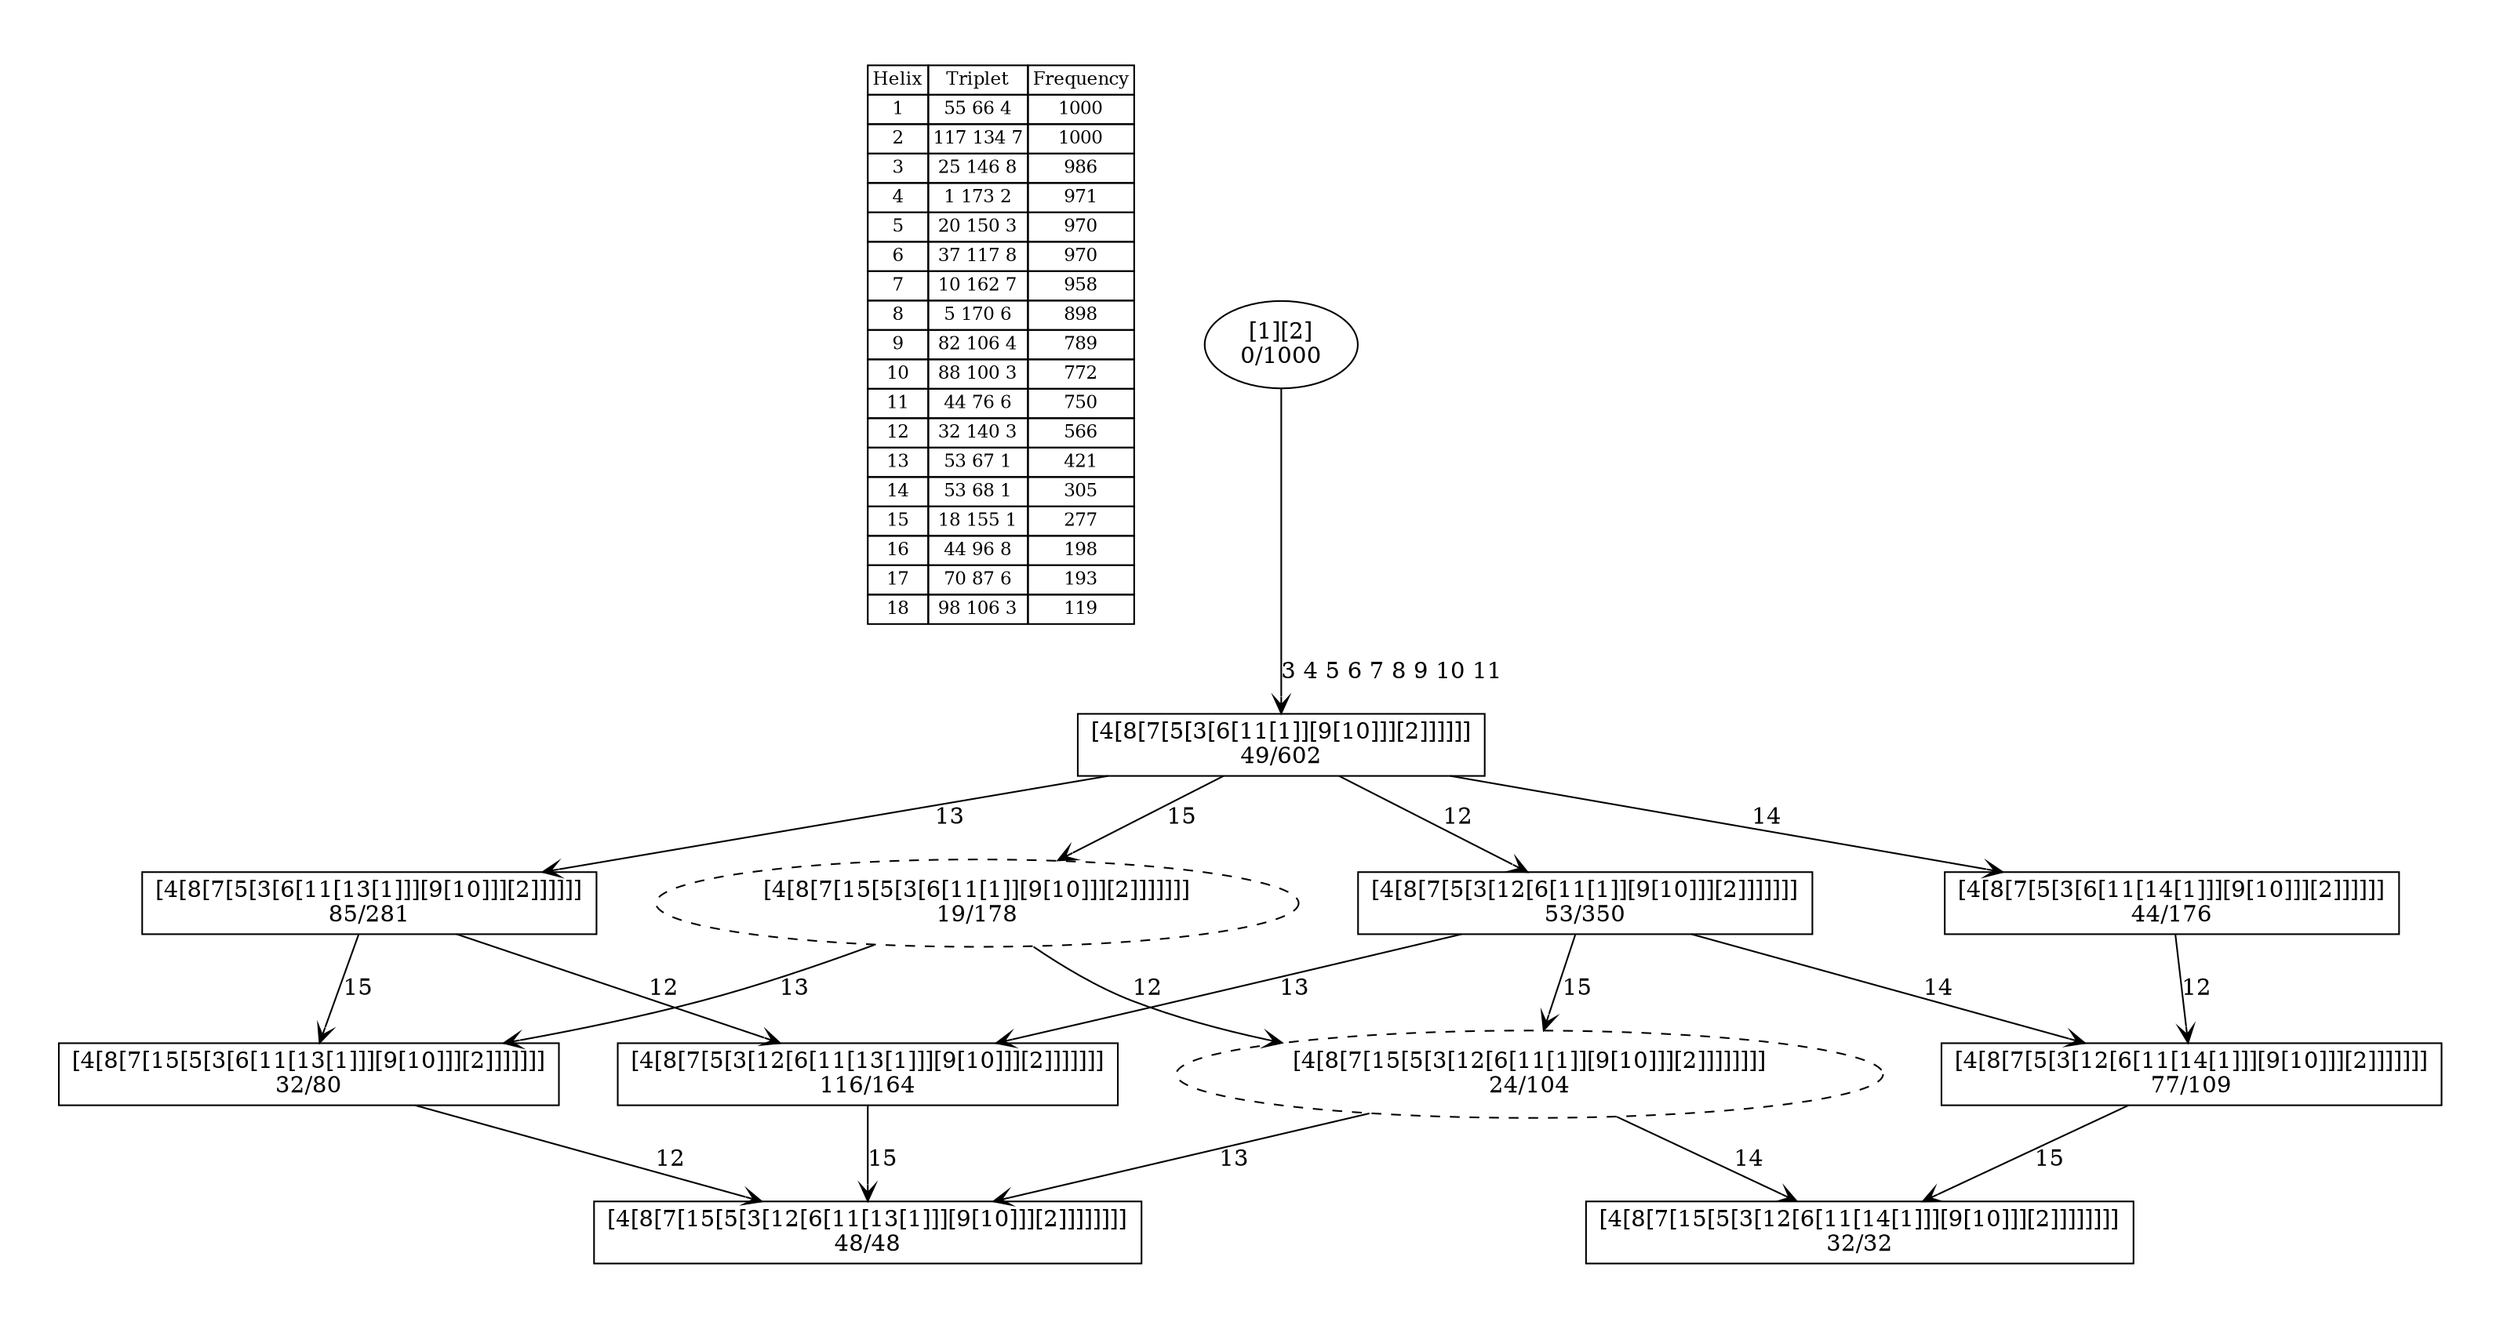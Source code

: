 digraph G {
	pad = 0.5;
	nodesep = 0.5;
"legend" [label = < <table border="0" cellborder="1" cellspacing="0"><tr><td>Helix</td><td>Triplet</td><td>Frequency</td></tr>
<tr><td>1</td><td>55 66 4</td><td>1000</td></tr>
<tr><td>2</td><td>117 134 7</td><td>1000</td></tr>
<tr><td>3</td><td>25 146 8</td><td>986</td></tr>
<tr><td>4</td><td>1 173 2</td><td>971</td></tr>
<tr><td>5</td><td>20 150 3</td><td>970</td></tr>
<tr><td>6</td><td>37 117 8</td><td>970</td></tr>
<tr><td>7</td><td>10 162 7</td><td>958</td></tr>
<tr><td>8</td><td>5 170 6</td><td>898</td></tr>
<tr><td>9</td><td>82 106 4</td><td>789</td></tr>
<tr><td>10</td><td>88 100 3</td><td>772</td></tr>
<tr><td>11</td><td>44 76 6</td><td>750</td></tr>
<tr><td>12</td><td>32 140 3</td><td>566</td></tr>
<tr><td>13</td><td>53 67 1</td><td>421</td></tr>
<tr><td>14</td><td>53 68 1</td><td>305</td></tr>
<tr><td>15</td><td>18 155 1</td><td>277</td></tr>
<tr><td>16</td><td>44 96 8</td><td>198</td></tr>
<tr><td>17</td><td>70 87 6</td><td>193</td></tr>
<tr><td>18</td><td>98 106 3</td><td>119</td></tr>
</table>>, shape = plaintext, fontsize=11];
"1 2 3 4 5 6 7 8 9 10 11 12 13 " [shape = box];
"1 2 3 4 5 6 7 8 9 10 11 13 " [shape = box];
"1 2 3 4 5 6 7 8 9 10 11 12 14 " [shape = box];
"1 2 3 4 5 6 7 8 9 10 11 12 " [shape = box];
"1 2 3 4 5 6 7 8 9 10 11 " [shape = box];
"1 2 3 4 5 6 7 8 9 10 11 12 13 15 " [shape = box];
"1 2 3 4 5 6 7 8 9 10 11 14 " [shape = box];
"1 2 3 4 5 6 7 8 9 10 11 12 14 15 " [shape = box];
"1 2 3 4 5 6 7 8 9 10 11 13 15 " [shape = box];
"1 2 3 4 5 6 7 8 9 10 11 12 15 " [style = dashed];
"1 2 3 4 5 6 7 8 9 10 11 15 " [style = dashed];
"1 2 3 4 5 6 7 8 9 10 11 12 13 " [label = "[4[8[7[5[3[12[6[11[13[1]]][9[10]]][2]]]]]]]\n116/164"];
"1 2 3 4 5 6 7 8 9 10 11 13 " [label = "[4[8[7[5[3[6[11[13[1]]][9[10]]][2]]]]]]\n85/281"];
"1 2 3 4 5 6 7 8 9 10 11 12 14 " [label = "[4[8[7[5[3[12[6[11[14[1]]][9[10]]][2]]]]]]]\n77/109"];
"1 2 3 4 5 6 7 8 9 10 11 12 " [label = "[4[8[7[5[3[12[6[11[1]][9[10]]][2]]]]]]]\n53/350"];
"1 2 3 4 5 6 7 8 9 10 11 " [label = "[4[8[7[5[3[6[11[1]][9[10]]][2]]]]]]\n49/602"];
"1 2 3 4 5 6 7 8 9 10 11 12 13 15 " [label = "[4[8[7[15[5[3[12[6[11[13[1]]][9[10]]][2]]]]]]]]\n48/48"];
"1 2 3 4 5 6 7 8 9 10 11 14 " [label = "[4[8[7[5[3[6[11[14[1]]][9[10]]][2]]]]]]\n44/176"];
"1 2 3 4 5 6 7 8 9 10 11 12 14 15 " [label = "[4[8[7[15[5[3[12[6[11[14[1]]][9[10]]][2]]]]]]]]\n32/32"];
"1 2 3 4 5 6 7 8 9 10 11 13 15 " [label = "[4[8[7[15[5[3[6[11[13[1]]][9[10]]][2]]]]]]]\n32/80"];
"1 2 3 4 5 6 7 8 9 10 11 12 15 " [label = "[4[8[7[15[5[3[12[6[11[1]][9[10]]][2]]]]]]]]\n24/104"];
"1 2 3 4 5 6 7 8 9 10 11 15 " [label = "[4[8[7[15[5[3[6[11[1]][9[10]]][2]]]]]]]\n19/178"];
"1 2 " [label = "[1][2]\n0/1000"];
"1 2 3 4 5 6 7 8 9 10 11 12 13 " -> "1 2 3 4 5 6 7 8 9 10 11 12 13 15 " [label = "15 ", arrowhead = vee];
"1 2 3 4 5 6 7 8 9 10 11 13 " -> "1 2 3 4 5 6 7 8 9 10 11 12 13 " [label = "12 ", arrowhead = vee];
"1 2 3 4 5 6 7 8 9 10 11 13 " -> "1 2 3 4 5 6 7 8 9 10 11 13 15 " [label = "15 ", arrowhead = vee];
"1 2 3 4 5 6 7 8 9 10 11 12 14 " -> "1 2 3 4 5 6 7 8 9 10 11 12 14 15 " [label = "15 ", arrowhead = vee];
"1 2 3 4 5 6 7 8 9 10 11 12 " -> "1 2 3 4 5 6 7 8 9 10 11 12 13 " [label = "13 ", arrowhead = vee];
"1 2 3 4 5 6 7 8 9 10 11 12 " -> "1 2 3 4 5 6 7 8 9 10 11 12 14 " [label = "14 ", arrowhead = vee];
"1 2 3 4 5 6 7 8 9 10 11 12 " -> "1 2 3 4 5 6 7 8 9 10 11 12 15 " [label = "15 ", arrowhead = vee];
"1 2 3 4 5 6 7 8 9 10 11 " -> "1 2 3 4 5 6 7 8 9 10 11 13 " [label = "13 ", arrowhead = vee];
"1 2 3 4 5 6 7 8 9 10 11 " -> "1 2 3 4 5 6 7 8 9 10 11 12 " [label = "12 ", arrowhead = vee];
"1 2 3 4 5 6 7 8 9 10 11 " -> "1 2 3 4 5 6 7 8 9 10 11 14 " [label = "14 ", arrowhead = vee];
"1 2 3 4 5 6 7 8 9 10 11 " -> "1 2 3 4 5 6 7 8 9 10 11 15 " [label = "15 ", arrowhead = vee];
"1 2 3 4 5 6 7 8 9 10 11 14 " -> "1 2 3 4 5 6 7 8 9 10 11 12 14 " [label = "12 ", arrowhead = vee];
"1 2 3 4 5 6 7 8 9 10 11 13 15 " -> "1 2 3 4 5 6 7 8 9 10 11 12 13 15 " [label = "12 ", arrowhead = vee];
"1 2 3 4 5 6 7 8 9 10 11 12 15 " -> "1 2 3 4 5 6 7 8 9 10 11 12 13 15 " [label = "13 ", arrowhead = vee];
"1 2 3 4 5 6 7 8 9 10 11 12 15 " -> "1 2 3 4 5 6 7 8 9 10 11 12 14 15 " [label = "14 ", arrowhead = vee];
"1 2 3 4 5 6 7 8 9 10 11 15 " -> "1 2 3 4 5 6 7 8 9 10 11 13 15 " [label = "13 ", arrowhead = vee];
"1 2 3 4 5 6 7 8 9 10 11 15 " -> "1 2 3 4 5 6 7 8 9 10 11 12 15 " [label = "12 ", arrowhead = vee];
"1 2 " -> "1 2 3 4 5 6 7 8 9 10 11 " [label = "3 4 5 6 7 8 9 10 11 ", arrowhead = vee];
}